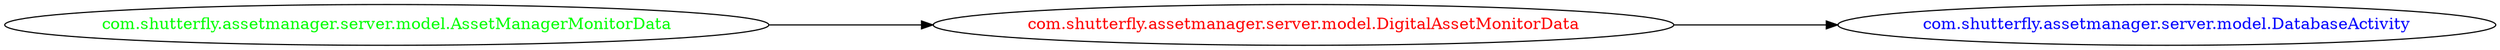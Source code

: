 digraph dependencyGraph {
 concentrate=true;
 ranksep="2.0";
 rankdir="LR"; 
 splines="ortho";
"com.shutterfly.assetmanager.server.model.DigitalAssetMonitorData" [fontcolor="red"];
"com.shutterfly.assetmanager.server.model.DatabaseActivity" [ fontcolor="blue" ];
"com.shutterfly.assetmanager.server.model.DigitalAssetMonitorData"->"com.shutterfly.assetmanager.server.model.DatabaseActivity";
"com.shutterfly.assetmanager.server.model.AssetManagerMonitorData" [ fontcolor="green" ];
"com.shutterfly.assetmanager.server.model.AssetManagerMonitorData"->"com.shutterfly.assetmanager.server.model.DigitalAssetMonitorData";
}